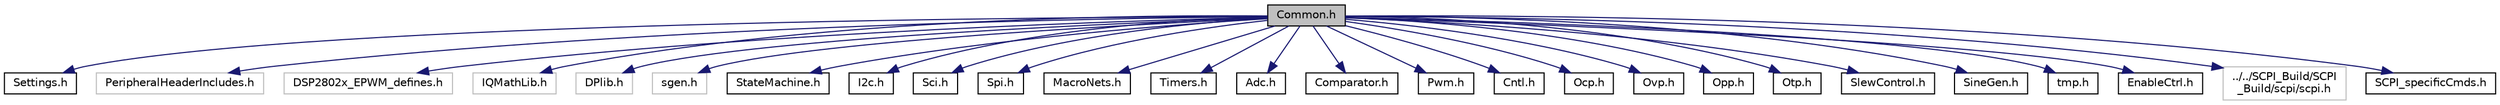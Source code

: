 digraph "Common.h"
{
  edge [fontname="Helvetica",fontsize="10",labelfontname="Helvetica",labelfontsize="10"];
  node [fontname="Helvetica",fontsize="10",shape=record];
  Node1 [label="Common.h",height=0.2,width=0.4,color="black", fillcolor="grey75", style="filled" fontcolor="black"];
  Node1 -> Node2 [color="midnightblue",fontsize="10",style="solid",fontname="Helvetica"];
  Node2 [label="Settings.h",height=0.2,width=0.4,color="black", fillcolor="white", style="filled",URL="$a00043.html",tooltip="Major build definitions and settings for the project. "];
  Node1 -> Node3 [color="midnightblue",fontsize="10",style="solid",fontname="Helvetica"];
  Node3 [label="PeripheralHeaderIncludes.h",height=0.2,width=0.4,color="grey75", fillcolor="white", style="filled"];
  Node1 -> Node4 [color="midnightblue",fontsize="10",style="solid",fontname="Helvetica"];
  Node4 [label="DSP2802x_EPWM_defines.h",height=0.2,width=0.4,color="grey75", fillcolor="white", style="filled"];
  Node1 -> Node5 [color="midnightblue",fontsize="10",style="solid",fontname="Helvetica"];
  Node5 [label="IQMathLib.h",height=0.2,width=0.4,color="grey75", fillcolor="white", style="filled"];
  Node1 -> Node6 [color="midnightblue",fontsize="10",style="solid",fontname="Helvetica"];
  Node6 [label="DPlib.h",height=0.2,width=0.4,color="grey75", fillcolor="white", style="filled"];
  Node1 -> Node7 [color="midnightblue",fontsize="10",style="solid",fontname="Helvetica"];
  Node7 [label="sgen.h",height=0.2,width=0.4,color="grey75", fillcolor="white", style="filled"];
  Node1 -> Node8 [color="midnightblue",fontsize="10",style="solid",fontname="Helvetica"];
  Node8 [label="StateMachine.h",height=0.2,width=0.4,color="black", fillcolor="white", style="filled",URL="$a00054.html",tooltip="State machine functions. "];
  Node1 -> Node9 [color="midnightblue",fontsize="10",style="solid",fontname="Helvetica"];
  Node9 [label="I2c.h",height=0.2,width=0.4,color="black", fillcolor="white", style="filled",URL="$a00025.html",tooltip="Inter-integrated circuit communications functions. "];
  Node1 -> Node10 [color="midnightblue",fontsize="10",style="solid",fontname="Helvetica"];
  Node10 [label="Sci.h",height=0.2,width=0.4,color="black", fillcolor="white", style="filled",URL="$a00040.html",tooltip="Serial communications interface functions. "];
  Node1 -> Node11 [color="midnightblue",fontsize="10",style="solid",fontname="Helvetica"];
  Node11 [label="Spi.h",height=0.2,width=0.4,color="black", fillcolor="white", style="filled",URL="$a00051.html",tooltip="Serial peripheral interface communications functions. "];
  Node1 -> Node12 [color="midnightblue",fontsize="10",style="solid",fontname="Helvetica"];
  Node12 [label="MacroNets.h",height=0.2,width=0.4,color="black", fillcolor="white", style="filled",URL="$a00027.html",tooltip="DPLib macro net and value control functions. "];
  Node1 -> Node13 [color="midnightblue",fontsize="10",style="solid",fontname="Helvetica"];
  Node13 [label="Timers.h",height=0.2,width=0.4,color="black", fillcolor="white", style="filled",URL="$a00056.html",tooltip="Real and virtual timer functions. "];
  Node1 -> Node14 [color="midnightblue",fontsize="10",style="solid",fontname="Helvetica"];
  Node14 [label="Adc.h",height=0.2,width=0.4,color="black", fillcolor="white", style="filled",URL="$a00012.html",tooltip="ADC functions. "];
  Node1 -> Node15 [color="midnightblue",fontsize="10",style="solid",fontname="Helvetica"];
  Node15 [label="Comparator.h",height=0.2,width=0.4,color="black", fillcolor="white", style="filled",URL="$a00017.html",tooltip="Comparator, DAC and trip zone functions. "];
  Node1 -> Node16 [color="midnightblue",fontsize="10",style="solid",fontname="Helvetica"];
  Node16 [label="Pwm.h",height=0.2,width=0.4,color="black", fillcolor="white", style="filled",URL="$a00038.html",tooltip="PWM and related functions. "];
  Node1 -> Node17 [color="midnightblue",fontsize="10",style="solid",fontname="Helvetica"];
  Node17 [label="Cntl.h",height=0.2,width=0.4,color="black", fillcolor="white", style="filled",URL="$a00014.html",tooltip="DPLib CNTL Macro related helper functions. "];
  Node1 -> Node18 [color="midnightblue",fontsize="10",style="solid",fontname="Helvetica"];
  Node18 [label="Ocp.h",height=0.2,width=0.4,color="black", fillcolor="white", style="filled",URL="$a00030.html",tooltip="Over-current protection functions. "];
  Node1 -> Node19 [color="midnightblue",fontsize="10",style="solid",fontname="Helvetica"];
  Node19 [label="Ovp.h",height=0.2,width=0.4,color="black", fillcolor="white", style="filled",URL="$a00036.html",tooltip="Over-voltage protection functions. "];
  Node1 -> Node20 [color="midnightblue",fontsize="10",style="solid",fontname="Helvetica"];
  Node20 [label="Opp.h",height=0.2,width=0.4,color="black", fillcolor="white", style="filled",URL="$a00032.html",tooltip="Over-power protection functions. "];
  Node1 -> Node21 [color="midnightblue",fontsize="10",style="solid",fontname="Helvetica"];
  Node21 [label="Otp.h",height=0.2,width=0.4,color="black", fillcolor="white", style="filled",URL="$a00034.html",tooltip="Over-temperature protection functions. "];
  Node1 -> Node22 [color="midnightblue",fontsize="10",style="solid",fontname="Helvetica"];
  Node22 [label="SlewControl.h",height=0.2,width=0.4,color="black", fillcolor="white", style="filled",URL="$a00049.html",tooltip="Slew control functions. "];
  Node1 -> Node23 [color="midnightblue",fontsize="10",style="solid",fontname="Helvetica"];
  Node23 [label="SineGen.h",height=0.2,width=0.4,color="black", fillcolor="white", style="filled",URL="$a00045.html",tooltip="Signal generator functions. "];
  Node1 -> Node24 [color="midnightblue",fontsize="10",style="solid",fontname="Helvetica"];
  Node24 [label="tmp.h",height=0.2,width=0.4,color="black", fillcolor="white", style="filled",URL="$a00058.html",tooltip="Temperature sensor functions. "];
  Node1 -> Node25 [color="midnightblue",fontsize="10",style="solid",fontname="Helvetica"];
  Node25 [label="EnableCtrl.h",height=0.2,width=0.4,color="black", fillcolor="white", style="filled",URL="$a00023.html",tooltip="Functions for enabling and disabling circuit sections via I2C. "];
  Node1 -> Node26 [color="midnightblue",fontsize="10",style="solid",fontname="Helvetica"];
  Node26 [label="../../SCPI_Build/SCPI\l_Build/scpi/scpi.h",height=0.2,width=0.4,color="grey75", fillcolor="white", style="filled"];
  Node1 -> Node27 [color="midnightblue",fontsize="10",style="solid",fontname="Helvetica"];
  Node27 [label="SCPI_specificCmds.h",height=0.2,width=0.4,color="black", fillcolor="white", style="filled",URL="$a00042.html"];
}
